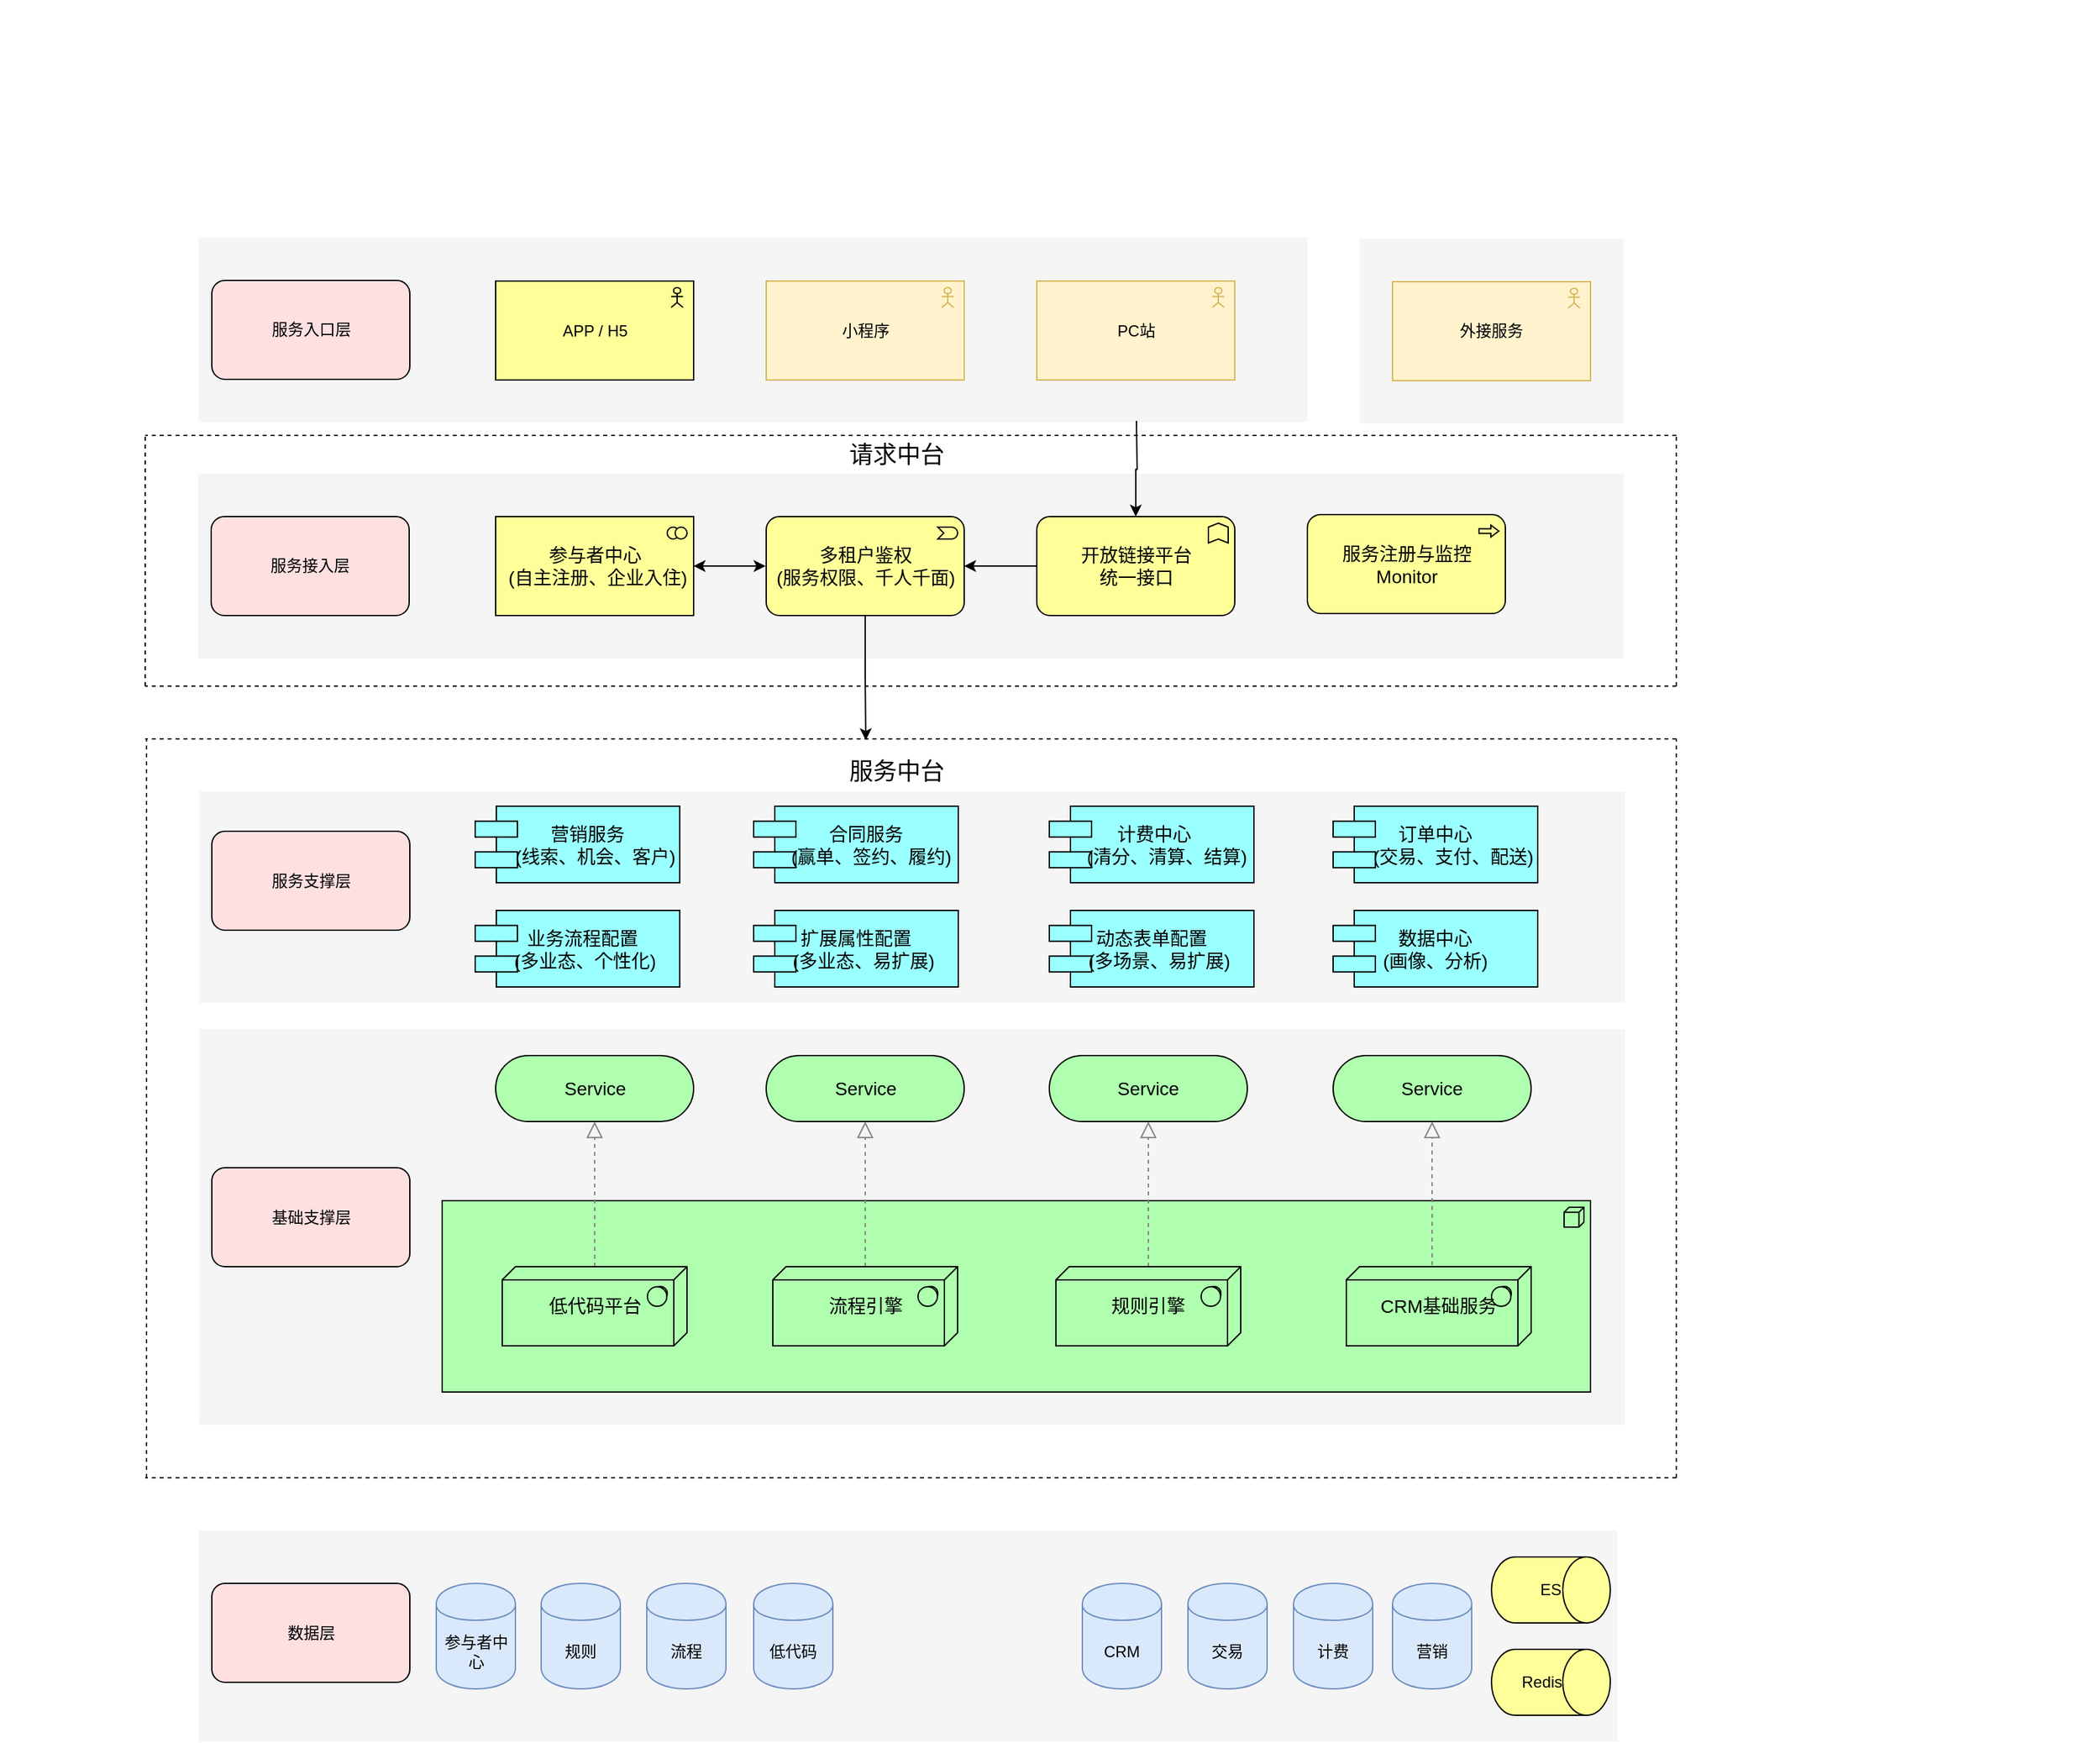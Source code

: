 <mxfile version="14.6.2" type="github">
  <diagram id="6I0OCvxSQrVGMHxT2VVA" name="Page-1">
    <mxGraphModel dx="1186" dy="1779" grid="1" gridSize="10" guides="1" tooltips="1" connect="1" arrows="1" fold="1" page="1" pageScale="1" pageWidth="850" pageHeight="1100" math="0" shadow="0">
      <root>
        <mxCell id="0" />
        <mxCell id="1" parent="0" />
        <mxCell id="dKdSaXE48SgPbhcamS2K-30" value="" style="whiteSpace=wrap;html=1;strokeColor=none;strokeWidth=1;fillColor=#f5f5f5;fontSize=14;" parent="1" vertex="1">
          <mxGeometry x="201" y="740" width="1080" height="300" as="geometry" />
        </mxCell>
        <mxCell id="dKdSaXE48SgPbhcamS2K-31" value="" style="whiteSpace=wrap;html=1;strokeColor=none;strokeWidth=1;fillColor=#f5f5f5;fontSize=14;" parent="1" vertex="1">
          <mxGeometry x="201" y="560" width="1080" height="160" as="geometry" />
        </mxCell>
        <mxCell id="dKdSaXE48SgPbhcamS2K-32" value="" style="whiteSpace=wrap;html=1;strokeColor=none;strokeWidth=1;fillColor=#f5f5f5;fontSize=14;" parent="1" vertex="1">
          <mxGeometry x="200" y="319" width="1080" height="140" as="geometry" />
        </mxCell>
        <mxCell id="dKdSaXE48SgPbhcamS2K-33" value="" style="html=1;whiteSpace=wrap;fillColor=#AFFFAF;shape=mxgraph.archimate3.application;appType=node;archiType=square;fontSize=14;verticalAlign=top;" parent="1" vertex="1">
          <mxGeometry x="385" y="870" width="870" height="145" as="geometry" />
        </mxCell>
        <mxCell id="dKdSaXE48SgPbhcamS2K-34" style="edgeStyle=elbowEdgeStyle;rounded=1;elbow=vertical;html=1;startSize=10;endArrow=block;endFill=0;endSize=10;jettySize=auto;orthogonalLoop=1;strokeColor=#808080;fontSize=14;dashed=1;" parent="1" source="dKdSaXE48SgPbhcamS2K-35" target="dKdSaXE48SgPbhcamS2K-40" edge="1">
          <mxGeometry relative="1" as="geometry" />
        </mxCell>
        <mxCell id="dKdSaXE48SgPbhcamS2K-35" value="低代码平台" style="html=1;whiteSpace=wrap;fillColor=#AFFFAF;shape=mxgraph.archimate3.tech;techType=sysSw;fontSize=14;" parent="1" vertex="1">
          <mxGeometry x="430.5" y="920" width="140" height="60" as="geometry" />
        </mxCell>
        <mxCell id="dKdSaXE48SgPbhcamS2K-36" style="edgeStyle=elbowEdgeStyle;rounded=1;elbow=vertical;html=1;startSize=10;endArrow=block;endFill=0;endSize=10;jettySize=auto;orthogonalLoop=1;strokeColor=#808080;fontSize=14;dashed=1;" parent="1" source="dKdSaXE48SgPbhcamS2K-37" target="dKdSaXE48SgPbhcamS2K-45" edge="1">
          <mxGeometry relative="1" as="geometry" />
        </mxCell>
        <mxCell id="dKdSaXE48SgPbhcamS2K-37" value="&lt;div&gt;&lt;br&gt;&lt;/div&gt;&lt;div&gt;流程引擎&lt;br&gt;&lt;div&gt;&lt;br&gt;&lt;/div&gt;&lt;/div&gt;" style="html=1;whiteSpace=wrap;fillColor=#AFFFAF;shape=mxgraph.archimate3.tech;techType=sysSw;fontSize=14;" parent="1" vertex="1">
          <mxGeometry x="635.5" y="920" width="140" height="60" as="geometry" />
        </mxCell>
        <mxCell id="dKdSaXE48SgPbhcamS2K-40" value="Service" style="html=1;whiteSpace=wrap;fillColor=#AFFFAF;shape=mxgraph.archimate3.service;fontSize=14;" parent="1" vertex="1">
          <mxGeometry x="425.5" y="760" width="150" height="50" as="geometry" />
        </mxCell>
        <mxCell id="dKdSaXE48SgPbhcamS2K-45" value="Service" style="html=1;whiteSpace=wrap;fillColor=#AFFFAF;shape=mxgraph.archimate3.service;fontSize=14;" parent="1" vertex="1">
          <mxGeometry x="630.5" y="760" width="150" height="50" as="geometry" />
        </mxCell>
        <mxCell id="dKdSaXE48SgPbhcamS2K-47" value="动态表单配置&#xa;   (多场景、易扩展)" style="shape=component;align=center;fillColor=#99ffff;gradientColor=none;fontSize=14;" parent="1" vertex="1">
          <mxGeometry x="845" y="650" width="155" height="58" as="geometry" />
        </mxCell>
        <mxCell id="dnPY5TdkdE1YGEGxPcPt-51" value="" style="edgeStyle=orthogonalEdgeStyle;rounded=0;orthogonalLoop=1;jettySize=auto;html=1;" parent="1" source="dKdSaXE48SgPbhcamS2K-54" target="dKdSaXE48SgPbhcamS2K-56" edge="1">
          <mxGeometry relative="1" as="geometry" />
        </mxCell>
        <mxCell id="dKdSaXE48SgPbhcamS2K-54" value="开放链接平台&lt;br&gt;统一接口" style="html=1;whiteSpace=wrap;fillColor=#ffff99;shape=mxgraph.archimate3.application;appType=func;archiType=rounded;fontSize=14;" parent="1" vertex="1">
          <mxGeometry x="835.5" y="351.5" width="150" height="75" as="geometry" />
        </mxCell>
        <mxCell id="dKdSaXE48SgPbhcamS2K-55" value="参与者中心&lt;br&gt;&amp;nbsp;(自主注册、企业入住)" style="html=1;whiteSpace=wrap;fillColor=#ffff99;shape=mxgraph.archimate3.application;appType=collab;archiType=square;fontSize=14;" parent="1" vertex="1">
          <mxGeometry x="425.5" y="351.5" width="150" height="75" as="geometry" />
        </mxCell>
        <mxCell id="dnPY5TdkdE1YGEGxPcPt-38" value="" style="edgeStyle=orthogonalEdgeStyle;rounded=0;orthogonalLoop=1;jettySize=auto;html=1;entryX=0.35;entryY=0.02;entryDx=0;entryDy=0;entryPerimeter=0;" parent="1" source="dKdSaXE48SgPbhcamS2K-56" target="dnPY5TdkdE1YGEGxPcPt-19" edge="1">
          <mxGeometry relative="1" as="geometry">
            <mxPoint x="706" y="480" as="targetPoint" />
          </mxGeometry>
        </mxCell>
        <mxCell id="dKdSaXE48SgPbhcamS2K-56" value="多租户鉴权&lt;br&gt;(服务权限、千人千面)" style="html=1;whiteSpace=wrap;fillColor=#ffff99;shape=mxgraph.archimate3.application;appType=event;archiType=rounded;fontSize=14;" parent="1" vertex="1">
          <mxGeometry x="630.5" y="351.5" width="150" height="75" as="geometry" />
        </mxCell>
        <mxCell id="dKdSaXE48SgPbhcamS2K-57" value="服务注册与监控&lt;br&gt;Monitor" style="html=1;whiteSpace=wrap;fillColor=#ffff99;shape=mxgraph.archimate3.application;appType=proc;archiType=rounded;fontSize=14;" parent="1" vertex="1">
          <mxGeometry x="1040.5" y="350" width="150" height="75" as="geometry" />
        </mxCell>
        <mxCell id="dKdSaXE48SgPbhcamS2K-63" value="&amp;nbsp;" style="text;strokeColor=none;fillColor=none;html=1;fontSize=24;fontStyle=1;verticalAlign=middle;align=center;" parent="1" vertex="1">
          <mxGeometry x="50" y="-40" width="1590" height="40" as="geometry" />
        </mxCell>
        <mxCell id="dnPY5TdkdE1YGEGxPcPt-1" value="" style="whiteSpace=wrap;html=1;strokeColor=none;strokeWidth=1;fillColor=#f5f5f5;fontSize=14;" parent="1" vertex="1">
          <mxGeometry x="200.5" y="140" width="840" height="140" as="geometry" />
        </mxCell>
        <mxCell id="dnPY5TdkdE1YGEGxPcPt-2" value="服务入口层" style="html=1;outlineConnect=0;whiteSpace=wrap;fillColor=#FFE0E0;shape=mxgraph.archimate3.application;archiType=rounded;" parent="1" vertex="1">
          <mxGeometry x="210.5" y="172.5" width="150" height="75" as="geometry" />
        </mxCell>
        <mxCell id="dnPY5TdkdE1YGEGxPcPt-3" value="服务接入层" style="html=1;outlineConnect=0;whiteSpace=wrap;fillColor=#FFE0E0;shape=mxgraph.archimate3.application;archiType=rounded;" parent="1" vertex="1">
          <mxGeometry x="210" y="351.5" width="150" height="75" as="geometry" />
        </mxCell>
        <mxCell id="dnPY5TdkdE1YGEGxPcPt-4" value="服务支撑层" style="html=1;outlineConnect=0;whiteSpace=wrap;fillColor=#FFE0E0;shape=mxgraph.archimate3.application;archiType=rounded;" parent="1" vertex="1">
          <mxGeometry x="210.5" y="590" width="150" height="75" as="geometry" />
        </mxCell>
        <mxCell id="dnPY5TdkdE1YGEGxPcPt-15" value="基础支撑层" style="html=1;outlineConnect=0;whiteSpace=wrap;fillColor=#FFE0E0;shape=mxgraph.archimate3.application;archiType=rounded;" parent="1" vertex="1">
          <mxGeometry x="210.5" y="845" width="150" height="75" as="geometry" />
        </mxCell>
        <mxCell id="dnPY5TdkdE1YGEGxPcPt-6" value="" style="whiteSpace=wrap;html=1;strokeColor=none;strokeWidth=1;fillColor=#f5f5f5;fontSize=14;" parent="1" vertex="1">
          <mxGeometry x="200.5" y="1120" width="1075" height="160" as="geometry" />
        </mxCell>
        <mxCell id="dnPY5TdkdE1YGEGxPcPt-7" value="数据层" style="html=1;outlineConnect=0;whiteSpace=wrap;fillColor=#FFE0E0;shape=mxgraph.archimate3.application;archiType=rounded;" parent="1" vertex="1">
          <mxGeometry x="210.5" y="1160" width="150" height="75" as="geometry" />
        </mxCell>
        <mxCell id="dnPY5TdkdE1YGEGxPcPt-9" value="" style="endArrow=none;dashed=1;html=1;" parent="1" edge="1">
          <mxGeometry width="50" height="50" relative="1" as="geometry">
            <mxPoint x="161" y="1080" as="sourcePoint" />
            <mxPoint x="161" y="520" as="targetPoint" />
          </mxGeometry>
        </mxCell>
        <mxCell id="dnPY5TdkdE1YGEGxPcPt-10" value="" style="endArrow=none;dashed=1;html=1;" parent="1" edge="1">
          <mxGeometry width="50" height="50" relative="1" as="geometry">
            <mxPoint x="1320" y="1080" as="sourcePoint" />
            <mxPoint x="1320" y="520" as="targetPoint" />
          </mxGeometry>
        </mxCell>
        <mxCell id="dnPY5TdkdE1YGEGxPcPt-12" value="APP / H5" style="html=1;outlineConnect=0;whiteSpace=wrap;fillColor=#ffff99;shape=mxgraph.archimate3.application;appType=actor;archiType=square;" parent="1" vertex="1">
          <mxGeometry x="425.5" y="173" width="150" height="75" as="geometry" />
        </mxCell>
        <mxCell id="dnPY5TdkdE1YGEGxPcPt-13" value="小程序" style="html=1;outlineConnect=0;whiteSpace=wrap;fillColor=#fff2cc;shape=mxgraph.archimate3.application;appType=actor;archiType=square;strokeColor=#d6b656;" parent="1" vertex="1">
          <mxGeometry x="630.5" y="173" width="150" height="75" as="geometry" />
        </mxCell>
        <mxCell id="dnPY5TdkdE1YGEGxPcPt-50" value="" style="edgeStyle=orthogonalEdgeStyle;rounded=0;orthogonalLoop=1;jettySize=auto;html=1;entryX=0.5;entryY=0;entryDx=0;entryDy=0;entryPerimeter=0;" parent="1" target="dKdSaXE48SgPbhcamS2K-54" edge="1">
          <mxGeometry relative="1" as="geometry">
            <mxPoint x="911" y="279" as="sourcePoint" />
          </mxGeometry>
        </mxCell>
        <mxCell id="dnPY5TdkdE1YGEGxPcPt-14" value="PC站" style="html=1;outlineConnect=0;whiteSpace=wrap;fillColor=#fff2cc;shape=mxgraph.archimate3.application;appType=actor;archiType=square;strokeColor=#d6b656;" parent="1" vertex="1">
          <mxGeometry x="835.5" y="173" width="150" height="75" as="geometry" />
        </mxCell>
        <mxCell id="dnPY5TdkdE1YGEGxPcPt-17" value="" style="endArrow=none;dashed=1;html=1;" parent="1" edge="1">
          <mxGeometry width="50" height="50" relative="1" as="geometry">
            <mxPoint x="1320" y="520" as="sourcePoint" />
            <mxPoint x="160" y="520" as="targetPoint" />
          </mxGeometry>
        </mxCell>
        <mxCell id="dnPY5TdkdE1YGEGxPcPt-18" value="" style="endArrow=none;dashed=1;html=1;" parent="1" edge="1">
          <mxGeometry width="50" height="50" relative="1" as="geometry">
            <mxPoint x="1320" y="1080" as="sourcePoint" />
            <mxPoint x="160" y="1080" as="targetPoint" />
          </mxGeometry>
        </mxCell>
        <mxCell id="dnPY5TdkdE1YGEGxPcPt-19" value="&lt;font style=&quot;font-size: 18px&quot;&gt;服务中台&lt;/font&gt;" style="text;html=1;strokeColor=none;fillColor=none;align=center;verticalAlign=middle;whiteSpace=wrap;rounded=0;" parent="1" vertex="1">
          <mxGeometry x="651" y="520" width="157" height="50" as="geometry" />
        </mxCell>
        <mxCell id="dnPY5TdkdE1YGEGxPcPt-20" value="" style="whiteSpace=wrap;html=1;strokeColor=none;strokeWidth=1;fillColor=#f5f5f5;fontSize=14;" parent="1" vertex="1">
          <mxGeometry x="1080" y="141" width="200" height="140" as="geometry" />
        </mxCell>
        <mxCell id="dnPY5TdkdE1YGEGxPcPt-21" value="外接服务" style="html=1;outlineConnect=0;whiteSpace=wrap;fillColor=#fff2cc;shape=mxgraph.archimate3.application;appType=actor;archiType=square;strokeColor=#d6b656;" parent="1" vertex="1">
          <mxGeometry x="1105" y="173.5" width="150" height="75" as="geometry" />
        </mxCell>
        <mxCell id="dnPY5TdkdE1YGEGxPcPt-22" value="规则" style="shape=cylinder;whiteSpace=wrap;html=1;boundedLbl=1;backgroundOutline=1;fillColor=#dae8fc;strokeColor=#6c8ebf;" parent="1" vertex="1">
          <mxGeometry x="460" y="1160" width="60" height="80" as="geometry" />
        </mxCell>
        <mxCell id="dnPY5TdkdE1YGEGxPcPt-23" value="CRM" style="shape=cylinder;whiteSpace=wrap;html=1;boundedLbl=1;backgroundOutline=1;fillColor=#dae8fc;strokeColor=#6c8ebf;" parent="1" vertex="1">
          <mxGeometry x="870" y="1160" width="60" height="80" as="geometry" />
        </mxCell>
        <mxCell id="dnPY5TdkdE1YGEGxPcPt-24" value="交易" style="shape=cylinder;whiteSpace=wrap;html=1;boundedLbl=1;backgroundOutline=1;fillColor=#dae8fc;strokeColor=#6c8ebf;" parent="1" vertex="1">
          <mxGeometry x="950" y="1160" width="60" height="80" as="geometry" />
        </mxCell>
        <mxCell id="dnPY5TdkdE1YGEGxPcPt-25" value="计费" style="shape=cylinder;whiteSpace=wrap;html=1;boundedLbl=1;backgroundOutline=1;fillColor=#dae8fc;strokeColor=#6c8ebf;" parent="1" vertex="1">
          <mxGeometry x="1030" y="1160" width="60" height="80" as="geometry" />
        </mxCell>
        <mxCell id="dnPY5TdkdE1YGEGxPcPt-26" value="流程" style="shape=cylinder;whiteSpace=wrap;html=1;boundedLbl=1;backgroundOutline=1;fillColor=#dae8fc;strokeColor=#6c8ebf;" parent="1" vertex="1">
          <mxGeometry x="540" y="1160" width="60" height="80" as="geometry" />
        </mxCell>
        <mxCell id="dnPY5TdkdE1YGEGxPcPt-27" value="参与者中心" style="shape=cylinder;whiteSpace=wrap;html=1;boundedLbl=1;backgroundOutline=1;fillColor=#dae8fc;strokeColor=#6c8ebf;" parent="1" vertex="1">
          <mxGeometry x="380.5" y="1160" width="60" height="80" as="geometry" />
        </mxCell>
        <mxCell id="dnPY5TdkdE1YGEGxPcPt-28" value="低代码" style="shape=cylinder;whiteSpace=wrap;html=1;boundedLbl=1;backgroundOutline=1;fillColor=#dae8fc;strokeColor=#6c8ebf;" parent="1" vertex="1">
          <mxGeometry x="621" y="1160" width="60" height="80" as="geometry" />
        </mxCell>
        <mxCell id="dnPY5TdkdE1YGEGxPcPt-31" value="  业务流程配置&#xa;   (多业态、个性化)" style="shape=component;align=center;fillColor=#99ffff;gradientColor=none;fontSize=14;" parent="1" vertex="1">
          <mxGeometry x="410" y="650" width="155" height="58" as="geometry" />
        </mxCell>
        <mxCell id="dnPY5TdkdE1YGEGxPcPt-32" value="CRM基础服务" style="html=1;whiteSpace=wrap;fillColor=#AFFFAF;shape=mxgraph.archimate3.tech;techType=sysSw;fontSize=14;" parent="1" vertex="1">
          <mxGeometry x="1070" y="920" width="140" height="60" as="geometry" />
        </mxCell>
        <mxCell id="dnPY5TdkdE1YGEGxPcPt-33" value="Service" style="html=1;whiteSpace=wrap;fillColor=#AFFFAF;shape=mxgraph.archimate3.service;fontSize=14;" parent="1" vertex="1">
          <mxGeometry x="1060" y="760" width="150" height="50" as="geometry" />
        </mxCell>
        <mxCell id="dnPY5TdkdE1YGEGxPcPt-34" style="edgeStyle=elbowEdgeStyle;rounded=1;elbow=vertical;html=1;startSize=10;endArrow=block;endFill=0;endSize=10;jettySize=auto;orthogonalLoop=1;strokeColor=#808080;fontSize=14;dashed=1;" parent="1" edge="1">
          <mxGeometry relative="1" as="geometry">
            <mxPoint x="1135" y="919" as="sourcePoint" />
            <mxPoint x="1135" y="810" as="targetPoint" />
          </mxGeometry>
        </mxCell>
        <mxCell id="dnPY5TdkdE1YGEGxPcPt-35" value="Redis&amp;nbsp; &amp;nbsp;&amp;nbsp;" style="html=1;outlineConnect=0;whiteSpace=wrap;fillColor=#ffff99;shape=mxgraph.archimate3.role;" parent="1" vertex="1">
          <mxGeometry x="1180" y="1210" width="90" height="50" as="geometry" />
        </mxCell>
        <mxCell id="dnPY5TdkdE1YGEGxPcPt-41" value="扩展属性配置&#xa;   (多业态、易扩展)" style="shape=component;align=center;fillColor=#99ffff;gradientColor=none;fontSize=14;" parent="1" vertex="1">
          <mxGeometry x="621" y="650" width="155" height="58" as="geometry" />
        </mxCell>
        <mxCell id="dnPY5TdkdE1YGEGxPcPt-42" value="    营销服务&#xa;       (线索、机会、客户)" style="shape=component;align=center;fillColor=#99ffff;gradientColor=none;fontSize=14;" parent="1" vertex="1">
          <mxGeometry x="410" y="571" width="155" height="58" as="geometry" />
        </mxCell>
        <mxCell id="dnPY5TdkdE1YGEGxPcPt-43" value=" 计费中心&#xa;      (清分、清算、结算)" style="shape=component;align=center;fillColor=#99ffff;gradientColor=none;fontSize=14;" parent="1" vertex="1">
          <mxGeometry x="845" y="571" width="155" height="58" as="geometry" />
        </mxCell>
        <mxCell id="dnPY5TdkdE1YGEGxPcPt-44" value="    合同服务&#xa;      (赢单、签约、履约)" style="shape=component;align=center;fillColor=#99ffff;gradientColor=none;fontSize=14;" parent="1" vertex="1">
          <mxGeometry x="621" y="571" width="155" height="58" as="geometry" />
        </mxCell>
        <mxCell id="dnPY5TdkdE1YGEGxPcPt-45" value="订单中心&#xa;       (交易、支付、配送)" style="shape=component;align=center;fillColor=#99ffff;gradientColor=none;fontSize=14;" parent="1" vertex="1">
          <mxGeometry x="1060" y="571" width="155" height="58" as="geometry" />
        </mxCell>
        <mxCell id="dnPY5TdkdE1YGEGxPcPt-46" value="数据中心&#xa;(画像、分析)" style="shape=component;align=center;fillColor=#99ffff;gradientColor=none;fontSize=14;" parent="1" vertex="1">
          <mxGeometry x="1060" y="650" width="155" height="58" as="geometry" />
        </mxCell>
        <mxCell id="dnPY5TdkdE1YGEGxPcPt-47" value="" style="endArrow=none;dashed=1;html=1;" parent="1" edge="1">
          <mxGeometry width="50" height="50" relative="1" as="geometry">
            <mxPoint x="1320" y="290" as="sourcePoint" />
            <mxPoint x="160" y="290" as="targetPoint" />
          </mxGeometry>
        </mxCell>
        <mxCell id="dnPY5TdkdE1YGEGxPcPt-48" value="" style="endArrow=none;dashed=1;html=1;" parent="1" edge="1">
          <mxGeometry width="50" height="50" relative="1" as="geometry">
            <mxPoint x="1320" y="480" as="sourcePoint" />
            <mxPoint x="160" y="480" as="targetPoint" />
          </mxGeometry>
        </mxCell>
        <mxCell id="dnPY5TdkdE1YGEGxPcPt-49" value="" style="endArrow=none;dashed=1;html=1;" parent="1" edge="1">
          <mxGeometry width="50" height="50" relative="1" as="geometry">
            <mxPoint x="160" y="480" as="sourcePoint" />
            <mxPoint x="160" y="290" as="targetPoint" />
          </mxGeometry>
        </mxCell>
        <mxCell id="dnPY5TdkdE1YGEGxPcPt-52" value="" style="endArrow=classic;startArrow=classic;html=1;" parent="1" source="dKdSaXE48SgPbhcamS2K-55" edge="1">
          <mxGeometry width="50" height="50" relative="1" as="geometry">
            <mxPoint x="575.5" y="439" as="sourcePoint" />
            <mxPoint x="630" y="389" as="targetPoint" />
          </mxGeometry>
        </mxCell>
        <mxCell id="dnPY5TdkdE1YGEGxPcPt-53" value="&lt;font style=&quot;font-size: 18px&quot;&gt;请求中台&lt;/font&gt;" style="text;html=1;strokeColor=none;fillColor=none;align=center;verticalAlign=middle;whiteSpace=wrap;rounded=0;" parent="1" vertex="1">
          <mxGeometry x="651" y="280" width="157" height="50" as="geometry" />
        </mxCell>
        <mxCell id="dnPY5TdkdE1YGEGxPcPt-56" value="" style="endArrow=none;dashed=1;html=1;" parent="1" edge="1">
          <mxGeometry width="50" height="50" relative="1" as="geometry">
            <mxPoint x="1320" y="480" as="sourcePoint" />
            <mxPoint x="1320" y="290" as="targetPoint" />
          </mxGeometry>
        </mxCell>
        <mxCell id="qq8RxLTWidLOZBlzqdOZ-3" style="edgeStyle=elbowEdgeStyle;rounded=1;elbow=vertical;html=1;startSize=10;endArrow=block;endFill=0;endSize=10;jettySize=auto;orthogonalLoop=1;strokeColor=#808080;fontSize=14;dashed=1;" edge="1" parent="1" source="qq8RxLTWidLOZBlzqdOZ-4" target="qq8RxLTWidLOZBlzqdOZ-5">
          <mxGeometry relative="1" as="geometry" />
        </mxCell>
        <mxCell id="qq8RxLTWidLOZBlzqdOZ-4" value="&lt;div&gt;&lt;br&gt;&lt;/div&gt;&lt;div&gt;规则引擎&lt;br&gt;&lt;div&gt;&lt;br&gt;&lt;/div&gt;&lt;/div&gt;" style="html=1;whiteSpace=wrap;fillColor=#AFFFAF;shape=mxgraph.archimate3.tech;techType=sysSw;fontSize=14;" vertex="1" parent="1">
          <mxGeometry x="850" y="920" width="140" height="60" as="geometry" />
        </mxCell>
        <mxCell id="qq8RxLTWidLOZBlzqdOZ-5" value="Service" style="html=1;whiteSpace=wrap;fillColor=#AFFFAF;shape=mxgraph.archimate3.service;fontSize=14;" vertex="1" parent="1">
          <mxGeometry x="845" y="760" width="150" height="50" as="geometry" />
        </mxCell>
        <mxCell id="qq8RxLTWidLOZBlzqdOZ-6" value="营销" style="shape=cylinder;whiteSpace=wrap;html=1;boundedLbl=1;backgroundOutline=1;fillColor=#dae8fc;strokeColor=#6c8ebf;" vertex="1" parent="1">
          <mxGeometry x="1105" y="1160" width="60" height="80" as="geometry" />
        </mxCell>
        <mxCell id="qq8RxLTWidLOZBlzqdOZ-7" value="ES" style="html=1;outlineConnect=0;whiteSpace=wrap;fillColor=#ffff99;shape=mxgraph.archimate3.role;" vertex="1" parent="1">
          <mxGeometry x="1180" y="1140" width="90" height="50" as="geometry" />
        </mxCell>
      </root>
    </mxGraphModel>
  </diagram>
</mxfile>
